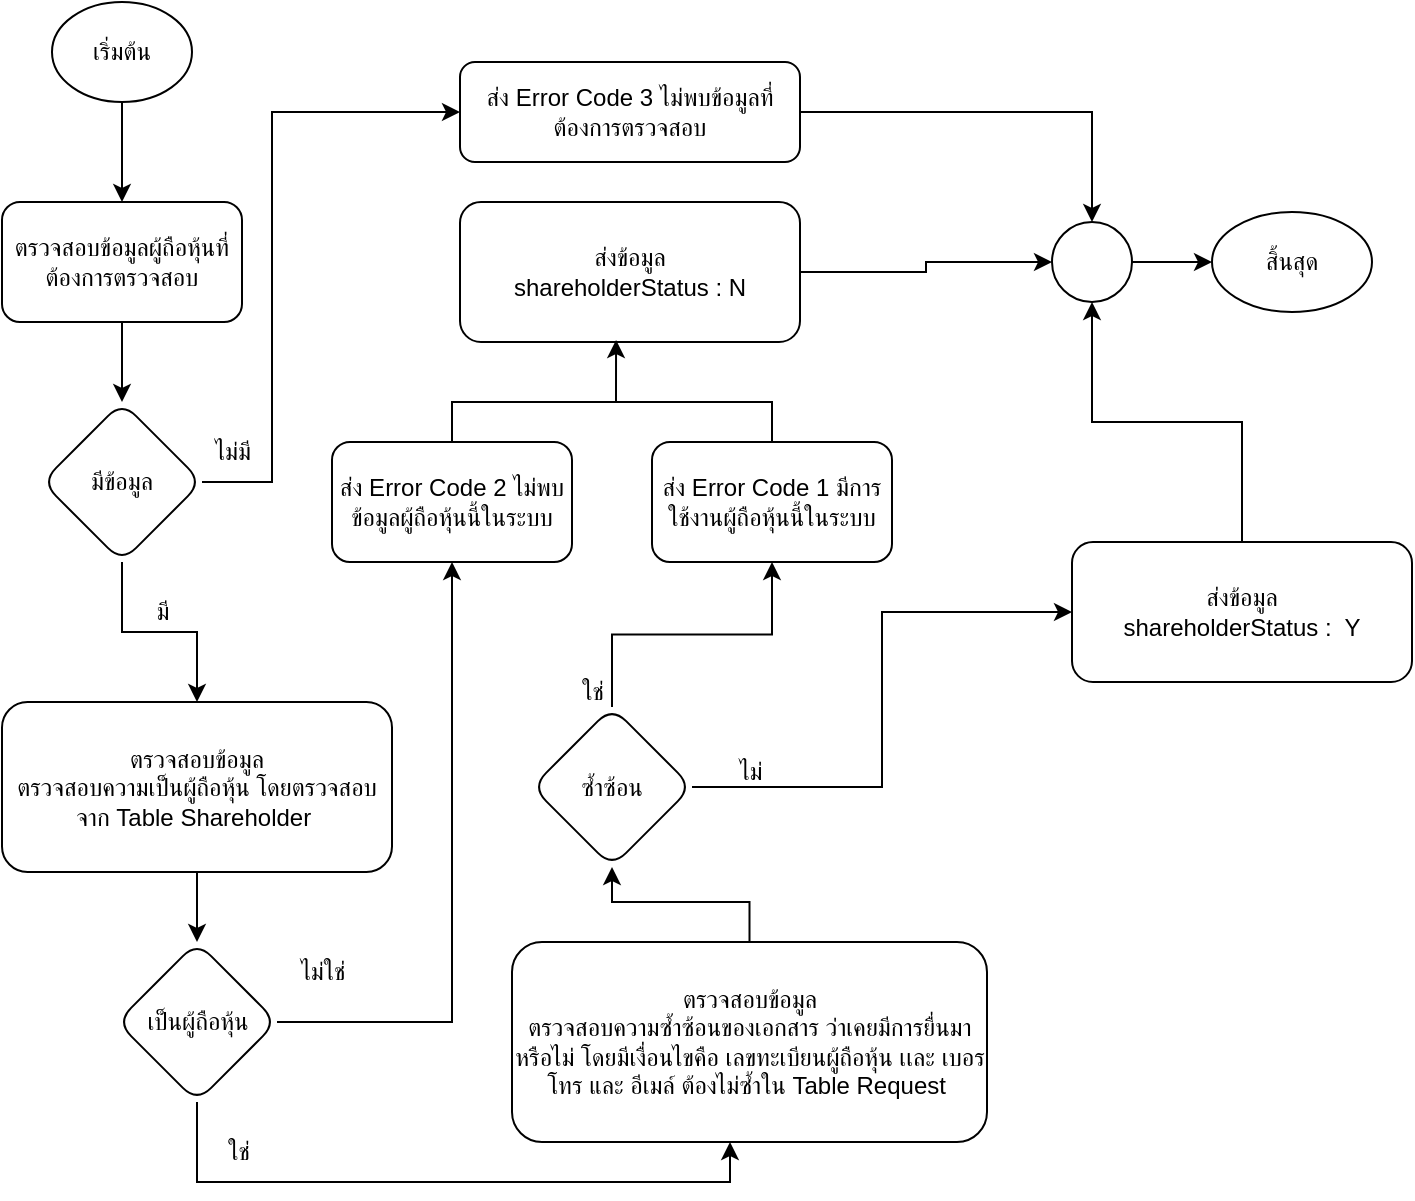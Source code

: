 <mxfile version="20.2.7" type="github">
  <diagram id="r1KlR5gyU6nK87SkoTvP" name="หน้า-1">
    <mxGraphModel dx="1501" dy="776" grid="1" gridSize="10" guides="1" tooltips="1" connect="1" arrows="1" fold="1" page="1" pageScale="1" pageWidth="827" pageHeight="1169" math="0" shadow="0">
      <root>
        <mxCell id="0" />
        <mxCell id="1" parent="0" />
        <mxCell id="F_PuMGLg8okfRKSzv6VH-3" value="" style="edgeStyle=orthogonalEdgeStyle;rounded=0;orthogonalLoop=1;jettySize=auto;html=1;" parent="1" source="F_PuMGLg8okfRKSzv6VH-1" target="F_PuMGLg8okfRKSzv6VH-2" edge="1">
          <mxGeometry relative="1" as="geometry" />
        </mxCell>
        <mxCell id="F_PuMGLg8okfRKSzv6VH-1" value="เริ่มต้น" style="ellipse;whiteSpace=wrap;html=1;" parent="1" vertex="1">
          <mxGeometry x="40" y="40" width="70" height="50" as="geometry" />
        </mxCell>
        <mxCell id="F_PuMGLg8okfRKSzv6VH-9" value="" style="edgeStyle=orthogonalEdgeStyle;rounded=0;orthogonalLoop=1;jettySize=auto;html=1;" parent="1" source="F_PuMGLg8okfRKSzv6VH-2" target="F_PuMGLg8okfRKSzv6VH-8" edge="1">
          <mxGeometry relative="1" as="geometry" />
        </mxCell>
        <mxCell id="F_PuMGLg8okfRKSzv6VH-2" value="ตรวจสอบข้อมูลผู้ถือหุ้นที่ต้องการตรวจสอบ" style="rounded=1;whiteSpace=wrap;html=1;" parent="1" vertex="1">
          <mxGeometry x="15" y="140" width="120" height="60" as="geometry" />
        </mxCell>
        <mxCell id="F_PuMGLg8okfRKSzv6VH-11" value="" style="edgeStyle=orthogonalEdgeStyle;rounded=0;orthogonalLoop=1;jettySize=auto;html=1;" parent="1" source="F_PuMGLg8okfRKSzv6VH-8" target="F_PuMGLg8okfRKSzv6VH-10" edge="1">
          <mxGeometry relative="1" as="geometry">
            <Array as="points">
              <mxPoint x="150" y="280" />
              <mxPoint x="150" y="95" />
            </Array>
          </mxGeometry>
        </mxCell>
        <mxCell id="F_PuMGLg8okfRKSzv6VH-14" value="" style="edgeStyle=orthogonalEdgeStyle;rounded=0;orthogonalLoop=1;jettySize=auto;html=1;" parent="1" source="F_PuMGLg8okfRKSzv6VH-8" target="F_PuMGLg8okfRKSzv6VH-13" edge="1">
          <mxGeometry relative="1" as="geometry" />
        </mxCell>
        <mxCell id="F_PuMGLg8okfRKSzv6VH-8" value="มีข้อมูล" style="rhombus;whiteSpace=wrap;html=1;rounded=1;" parent="1" vertex="1">
          <mxGeometry x="35" y="240" width="80" height="80" as="geometry" />
        </mxCell>
        <mxCell id="F_PuMGLg8okfRKSzv6VH-41" style="edgeStyle=orthogonalEdgeStyle;rounded=0;orthogonalLoop=1;jettySize=auto;html=1;" parent="1" source="F_PuMGLg8okfRKSzv6VH-10" target="F_PuMGLg8okfRKSzv6VH-35" edge="1">
          <mxGeometry relative="1" as="geometry" />
        </mxCell>
        <mxCell id="F_PuMGLg8okfRKSzv6VH-10" value="ส่ง Error Code 3 ไม่พบข้อมูลที่ต้องการตรวจสอบ" style="whiteSpace=wrap;html=1;rounded=1;" parent="1" vertex="1">
          <mxGeometry x="244" y="70" width="170" height="50" as="geometry" />
        </mxCell>
        <mxCell id="F_PuMGLg8okfRKSzv6VH-12" value="ไม่มี" style="text;html=1;align=center;verticalAlign=middle;resizable=0;points=[];autosize=1;strokeColor=none;fillColor=none;" parent="1" vertex="1">
          <mxGeometry x="110" y="250" width="40" height="30" as="geometry" />
        </mxCell>
        <mxCell id="F_PuMGLg8okfRKSzv6VH-20" value="" style="edgeStyle=orthogonalEdgeStyle;rounded=0;orthogonalLoop=1;jettySize=auto;html=1;" parent="1" source="F_PuMGLg8okfRKSzv6VH-13" target="F_PuMGLg8okfRKSzv6VH-19" edge="1">
          <mxGeometry relative="1" as="geometry" />
        </mxCell>
        <mxCell id="SlRdk0lXfYk6CitNfLjk-7" style="edgeStyle=orthogonalEdgeStyle;rounded=0;orthogonalLoop=1;jettySize=auto;html=1;entryX=0.5;entryY=1;entryDx=0;entryDy=0;exitX=1;exitY=0.5;exitDx=0;exitDy=0;" edge="1" parent="1" source="F_PuMGLg8okfRKSzv6VH-19" target="SlRdk0lXfYk6CitNfLjk-6">
          <mxGeometry relative="1" as="geometry">
            <Array as="points">
              <mxPoint x="240" y="550" />
            </Array>
          </mxGeometry>
        </mxCell>
        <mxCell id="F_PuMGLg8okfRKSzv6VH-13" value="ตรวจสอบข้อมูล&lt;br&gt;ตรวจสอบความเป็นผู้ถือหุ้น โดยตรวจสอบจาก Table Shareholder&amp;nbsp;" style="whiteSpace=wrap;html=1;rounded=1;" parent="1" vertex="1">
          <mxGeometry x="15" y="390" width="195" height="85" as="geometry" />
        </mxCell>
        <mxCell id="F_PuMGLg8okfRKSzv6VH-15" value="มี" style="text;html=1;align=center;verticalAlign=middle;resizable=0;points=[];autosize=1;strokeColor=none;fillColor=none;" parent="1" vertex="1">
          <mxGeometry x="80" y="330" width="30" height="30" as="geometry" />
        </mxCell>
        <mxCell id="F_PuMGLg8okfRKSzv6VH-42" style="edgeStyle=orthogonalEdgeStyle;rounded=0;orthogonalLoop=1;jettySize=auto;html=1;entryX=0;entryY=0.5;entryDx=0;entryDy=0;" parent="1" source="F_PuMGLg8okfRKSzv6VH-17" target="F_PuMGLg8okfRKSzv6VH-35" edge="1">
          <mxGeometry relative="1" as="geometry" />
        </mxCell>
        <mxCell id="F_PuMGLg8okfRKSzv6VH-17" value="ส่งข้อมูล &lt;br&gt;shareholderStatus : N" style="whiteSpace=wrap;html=1;rounded=1;" parent="1" vertex="1">
          <mxGeometry x="244" y="140" width="170" height="70" as="geometry" />
        </mxCell>
        <mxCell id="F_PuMGLg8okfRKSzv6VH-24" value="" style="edgeStyle=orthogonalEdgeStyle;rounded=0;orthogonalLoop=1;jettySize=auto;html=1;" parent="1" source="F_PuMGLg8okfRKSzv6VH-19" target="F_PuMGLg8okfRKSzv6VH-23" edge="1">
          <mxGeometry relative="1" as="geometry">
            <Array as="points">
              <mxPoint x="113" y="630" />
              <mxPoint x="379" y="630" />
            </Array>
          </mxGeometry>
        </mxCell>
        <mxCell id="F_PuMGLg8okfRKSzv6VH-19" value="เป็นผู้ถือหุ้น" style="rhombus;whiteSpace=wrap;html=1;rounded=1;" parent="1" vertex="1">
          <mxGeometry x="72.5" y="510" width="80" height="80" as="geometry" />
        </mxCell>
        <mxCell id="F_PuMGLg8okfRKSzv6VH-22" value="ไม่ใช่" style="text;html=1;align=center;verticalAlign=middle;resizable=0;points=[];autosize=1;strokeColor=none;fillColor=none;" parent="1" vertex="1">
          <mxGeometry x="150" y="510" width="50" height="30" as="geometry" />
        </mxCell>
        <mxCell id="F_PuMGLg8okfRKSzv6VH-30" value="" style="edgeStyle=orthogonalEdgeStyle;rounded=0;orthogonalLoop=1;jettySize=auto;html=1;" parent="1" source="F_PuMGLg8okfRKSzv6VH-23" target="F_PuMGLg8okfRKSzv6VH-29" edge="1">
          <mxGeometry relative="1" as="geometry" />
        </mxCell>
        <mxCell id="F_PuMGLg8okfRKSzv6VH-23" value="ตรวจสอบข้อมูล&lt;br&gt;ตรวจสอบความซ้ำซ้อนของเอกสาร ว่าเคยมีการยื่นมาหรือไม่ โดยมีเงื่อนไขคือ เลขทะเบียนผู้ถือหุ้น เเละ เบอรโทร และ อีเมล์ ต้องไม่ซ้ำใน Table Request&amp;nbsp;" style="whiteSpace=wrap;html=1;rounded=1;" parent="1" vertex="1">
          <mxGeometry x="270" y="510" width="237.5" height="100" as="geometry" />
        </mxCell>
        <mxCell id="F_PuMGLg8okfRKSzv6VH-25" value="ใช่" style="text;html=1;align=center;verticalAlign=middle;resizable=0;points=[];autosize=1;strokeColor=none;fillColor=none;" parent="1" vertex="1">
          <mxGeometry x="112.5" y="600" width="40" height="30" as="geometry" />
        </mxCell>
        <mxCell id="F_PuMGLg8okfRKSzv6VH-46" style="edgeStyle=orthogonalEdgeStyle;rounded=0;orthogonalLoop=1;jettySize=auto;html=1;entryX=0;entryY=0.5;entryDx=0;entryDy=0;" parent="1" source="F_PuMGLg8okfRKSzv6VH-29" target="F_PuMGLg8okfRKSzv6VH-45" edge="1">
          <mxGeometry relative="1" as="geometry" />
        </mxCell>
        <mxCell id="SlRdk0lXfYk6CitNfLjk-3" value="" style="edgeStyle=orthogonalEdgeStyle;rounded=0;orthogonalLoop=1;jettySize=auto;html=1;" edge="1" parent="1" source="F_PuMGLg8okfRKSzv6VH-29" target="SlRdk0lXfYk6CitNfLjk-2">
          <mxGeometry relative="1" as="geometry" />
        </mxCell>
        <mxCell id="F_PuMGLg8okfRKSzv6VH-29" value="ซ้ำซ้อน" style="rhombus;whiteSpace=wrap;html=1;rounded=1;" parent="1" vertex="1">
          <mxGeometry x="280" y="392.5" width="80" height="80" as="geometry" />
        </mxCell>
        <mxCell id="F_PuMGLg8okfRKSzv6VH-33" value="ใช่" style="text;html=1;align=center;verticalAlign=middle;resizable=0;points=[];autosize=1;strokeColor=none;fillColor=none;" parent="1" vertex="1">
          <mxGeometry x="290" y="370" width="40" height="30" as="geometry" />
        </mxCell>
        <mxCell id="F_PuMGLg8okfRKSzv6VH-38" value="" style="edgeStyle=orthogonalEdgeStyle;rounded=0;orthogonalLoop=1;jettySize=auto;html=1;" parent="1" source="F_PuMGLg8okfRKSzv6VH-35" target="F_PuMGLg8okfRKSzv6VH-37" edge="1">
          <mxGeometry relative="1" as="geometry" />
        </mxCell>
        <mxCell id="F_PuMGLg8okfRKSzv6VH-35" value="" style="ellipse;whiteSpace=wrap;html=1;aspect=fixed;" parent="1" vertex="1">
          <mxGeometry x="540" y="150" width="40" height="40" as="geometry" />
        </mxCell>
        <mxCell id="F_PuMGLg8okfRKSzv6VH-37" value="สิ้นสุด" style="ellipse;whiteSpace=wrap;html=1;" parent="1" vertex="1">
          <mxGeometry x="620" y="145" width="80" height="50" as="geometry" />
        </mxCell>
        <mxCell id="F_PuMGLg8okfRKSzv6VH-44" value="ไม่" style="text;html=1;align=center;verticalAlign=middle;resizable=0;points=[];autosize=1;strokeColor=none;fillColor=none;" parent="1" vertex="1">
          <mxGeometry x="368.75" y="410" width="40" height="30" as="geometry" />
        </mxCell>
        <mxCell id="F_PuMGLg8okfRKSzv6VH-47" style="edgeStyle=orthogonalEdgeStyle;rounded=0;orthogonalLoop=1;jettySize=auto;html=1;entryX=0.5;entryY=1;entryDx=0;entryDy=0;" parent="1" source="F_PuMGLg8okfRKSzv6VH-45" target="F_PuMGLg8okfRKSzv6VH-35" edge="1">
          <mxGeometry relative="1" as="geometry" />
        </mxCell>
        <mxCell id="F_PuMGLg8okfRKSzv6VH-45" value="ส่งข้อมูล &lt;br&gt;shareholderStatus :&amp;nbsp; Y" style="whiteSpace=wrap;html=1;rounded=1;" parent="1" vertex="1">
          <mxGeometry x="550" y="310" width="170" height="70" as="geometry" />
        </mxCell>
        <mxCell id="SlRdk0lXfYk6CitNfLjk-11" style="edgeStyle=orthogonalEdgeStyle;rounded=0;orthogonalLoop=1;jettySize=auto;html=1;exitX=0.5;exitY=0;exitDx=0;exitDy=0;endArrow=none;endFill=0;" edge="1" parent="1" source="SlRdk0lXfYk6CitNfLjk-2">
          <mxGeometry relative="1" as="geometry">
            <mxPoint x="320" y="240" as="targetPoint" />
            <Array as="points">
              <mxPoint x="400" y="240" />
              <mxPoint x="320" y="240" />
            </Array>
          </mxGeometry>
        </mxCell>
        <mxCell id="SlRdk0lXfYk6CitNfLjk-2" value="ส่ง Error Code 1 มีการใช้งานผู้ถือหุ้นนี้ในระบบ" style="whiteSpace=wrap;html=1;rounded=1;" vertex="1" parent="1">
          <mxGeometry x="340" y="260" width="120" height="60" as="geometry" />
        </mxCell>
        <mxCell id="SlRdk0lXfYk6CitNfLjk-10" style="edgeStyle=orthogonalEdgeStyle;rounded=0;orthogonalLoop=1;jettySize=auto;html=1;entryX=0.459;entryY=0.986;entryDx=0;entryDy=0;entryPerimeter=0;" edge="1" parent="1" source="SlRdk0lXfYk6CitNfLjk-6" target="F_PuMGLg8okfRKSzv6VH-17">
          <mxGeometry relative="1" as="geometry">
            <Array as="points">
              <mxPoint x="240" y="240" />
              <mxPoint x="322" y="240" />
            </Array>
          </mxGeometry>
        </mxCell>
        <mxCell id="SlRdk0lXfYk6CitNfLjk-6" value="ส่ง Error Code 2 ไม่พบข้อมูลผู้ถือหุ้นนี้ในระบบ" style="whiteSpace=wrap;html=1;rounded=1;" vertex="1" parent="1">
          <mxGeometry x="180" y="260" width="120" height="60" as="geometry" />
        </mxCell>
      </root>
    </mxGraphModel>
  </diagram>
</mxfile>
